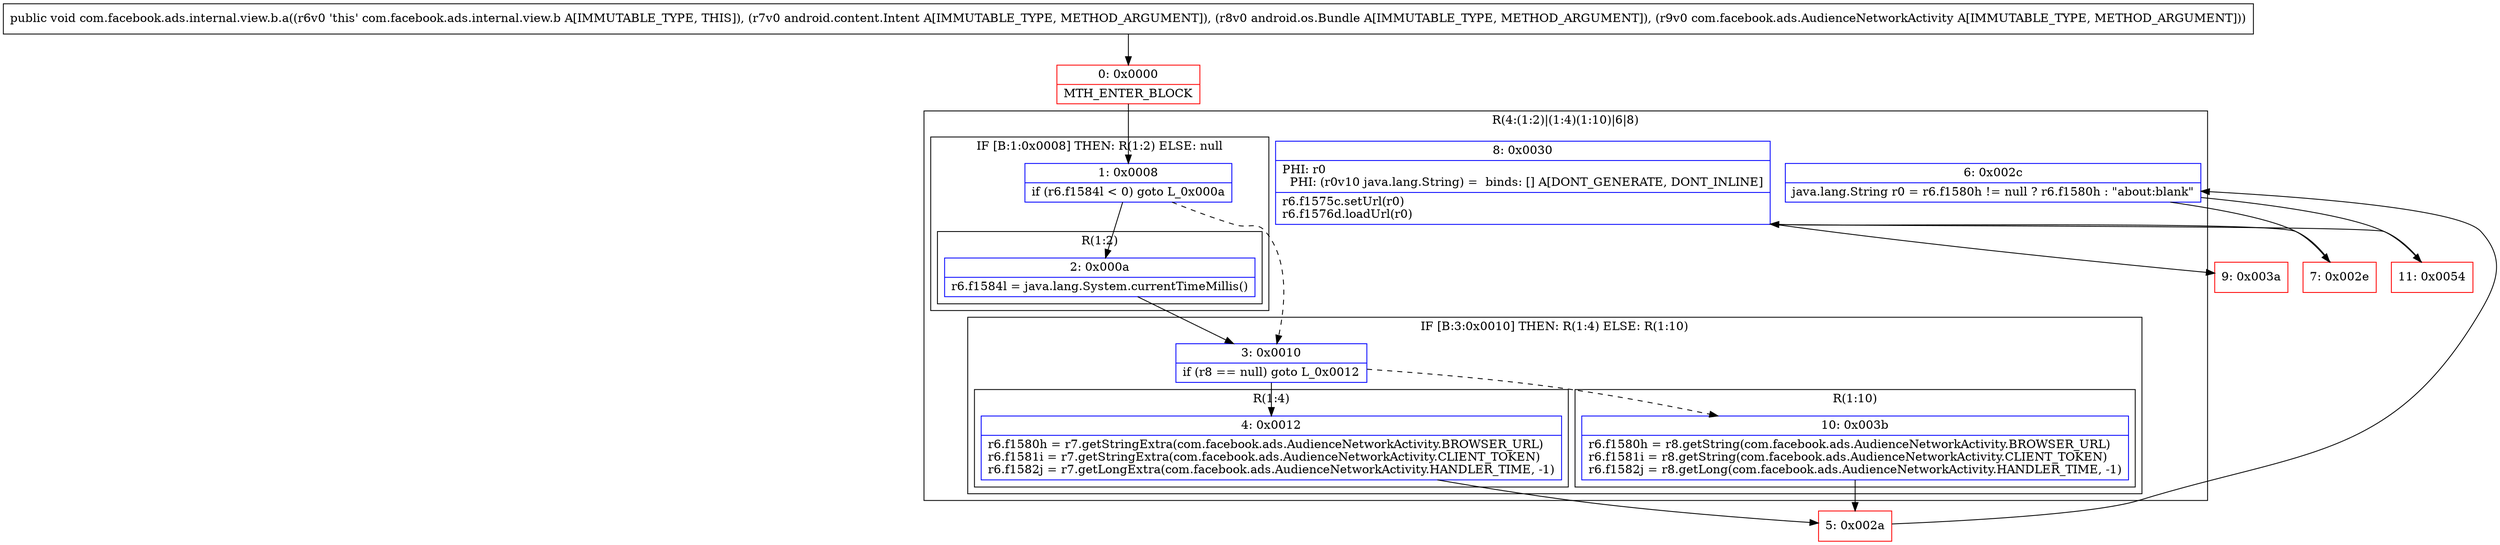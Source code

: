 digraph "CFG forcom.facebook.ads.internal.view.b.a(Landroid\/content\/Intent;Landroid\/os\/Bundle;Lcom\/facebook\/ads\/AudienceNetworkActivity;)V" {
subgraph cluster_Region_1497242336 {
label = "R(4:(1:2)|(1:4)(1:10)|6|8)";
node [shape=record,color=blue];
subgraph cluster_IfRegion_1003969498 {
label = "IF [B:1:0x0008] THEN: R(1:2) ELSE: null";
node [shape=record,color=blue];
Node_1 [shape=record,label="{1\:\ 0x0008|if (r6.f1584l \< 0) goto L_0x000a\l}"];
subgraph cluster_Region_128802668 {
label = "R(1:2)";
node [shape=record,color=blue];
Node_2 [shape=record,label="{2\:\ 0x000a|r6.f1584l = java.lang.System.currentTimeMillis()\l}"];
}
}
subgraph cluster_IfRegion_1077057308 {
label = "IF [B:3:0x0010] THEN: R(1:4) ELSE: R(1:10)";
node [shape=record,color=blue];
Node_3 [shape=record,label="{3\:\ 0x0010|if (r8 == null) goto L_0x0012\l}"];
subgraph cluster_Region_1755418683 {
label = "R(1:4)";
node [shape=record,color=blue];
Node_4 [shape=record,label="{4\:\ 0x0012|r6.f1580h = r7.getStringExtra(com.facebook.ads.AudienceNetworkActivity.BROWSER_URL)\lr6.f1581i = r7.getStringExtra(com.facebook.ads.AudienceNetworkActivity.CLIENT_TOKEN)\lr6.f1582j = r7.getLongExtra(com.facebook.ads.AudienceNetworkActivity.HANDLER_TIME, \-1)\l}"];
}
subgraph cluster_Region_1764302718 {
label = "R(1:10)";
node [shape=record,color=blue];
Node_10 [shape=record,label="{10\:\ 0x003b|r6.f1580h = r8.getString(com.facebook.ads.AudienceNetworkActivity.BROWSER_URL)\lr6.f1581i = r8.getString(com.facebook.ads.AudienceNetworkActivity.CLIENT_TOKEN)\lr6.f1582j = r8.getLong(com.facebook.ads.AudienceNetworkActivity.HANDLER_TIME, \-1)\l}"];
}
}
Node_6 [shape=record,label="{6\:\ 0x002c|java.lang.String r0 = r6.f1580h != null ? r6.f1580h : \"about:blank\"\l}"];
Node_8 [shape=record,label="{8\:\ 0x0030|PHI: r0 \l  PHI: (r0v10 java.lang.String) =  binds: [] A[DONT_GENERATE, DONT_INLINE]\l|r6.f1575c.setUrl(r0)\lr6.f1576d.loadUrl(r0)\l}"];
}
Node_0 [shape=record,color=red,label="{0\:\ 0x0000|MTH_ENTER_BLOCK\l}"];
Node_5 [shape=record,color=red,label="{5\:\ 0x002a}"];
Node_7 [shape=record,color=red,label="{7\:\ 0x002e}"];
Node_9 [shape=record,color=red,label="{9\:\ 0x003a}"];
Node_11 [shape=record,color=red,label="{11\:\ 0x0054}"];
MethodNode[shape=record,label="{public void com.facebook.ads.internal.view.b.a((r6v0 'this' com.facebook.ads.internal.view.b A[IMMUTABLE_TYPE, THIS]), (r7v0 android.content.Intent A[IMMUTABLE_TYPE, METHOD_ARGUMENT]), (r8v0 android.os.Bundle A[IMMUTABLE_TYPE, METHOD_ARGUMENT]), (r9v0 com.facebook.ads.AudienceNetworkActivity A[IMMUTABLE_TYPE, METHOD_ARGUMENT])) }"];
MethodNode -> Node_0;
Node_1 -> Node_2;
Node_1 -> Node_3[style=dashed];
Node_2 -> Node_3;
Node_3 -> Node_4;
Node_3 -> Node_10[style=dashed];
Node_4 -> Node_5;
Node_10 -> Node_5;
Node_6 -> Node_7;
Node_6 -> Node_11;
Node_8 -> Node_9;
Node_0 -> Node_1;
Node_5 -> Node_6;
Node_7 -> Node_8;
Node_11 -> Node_8;
}


